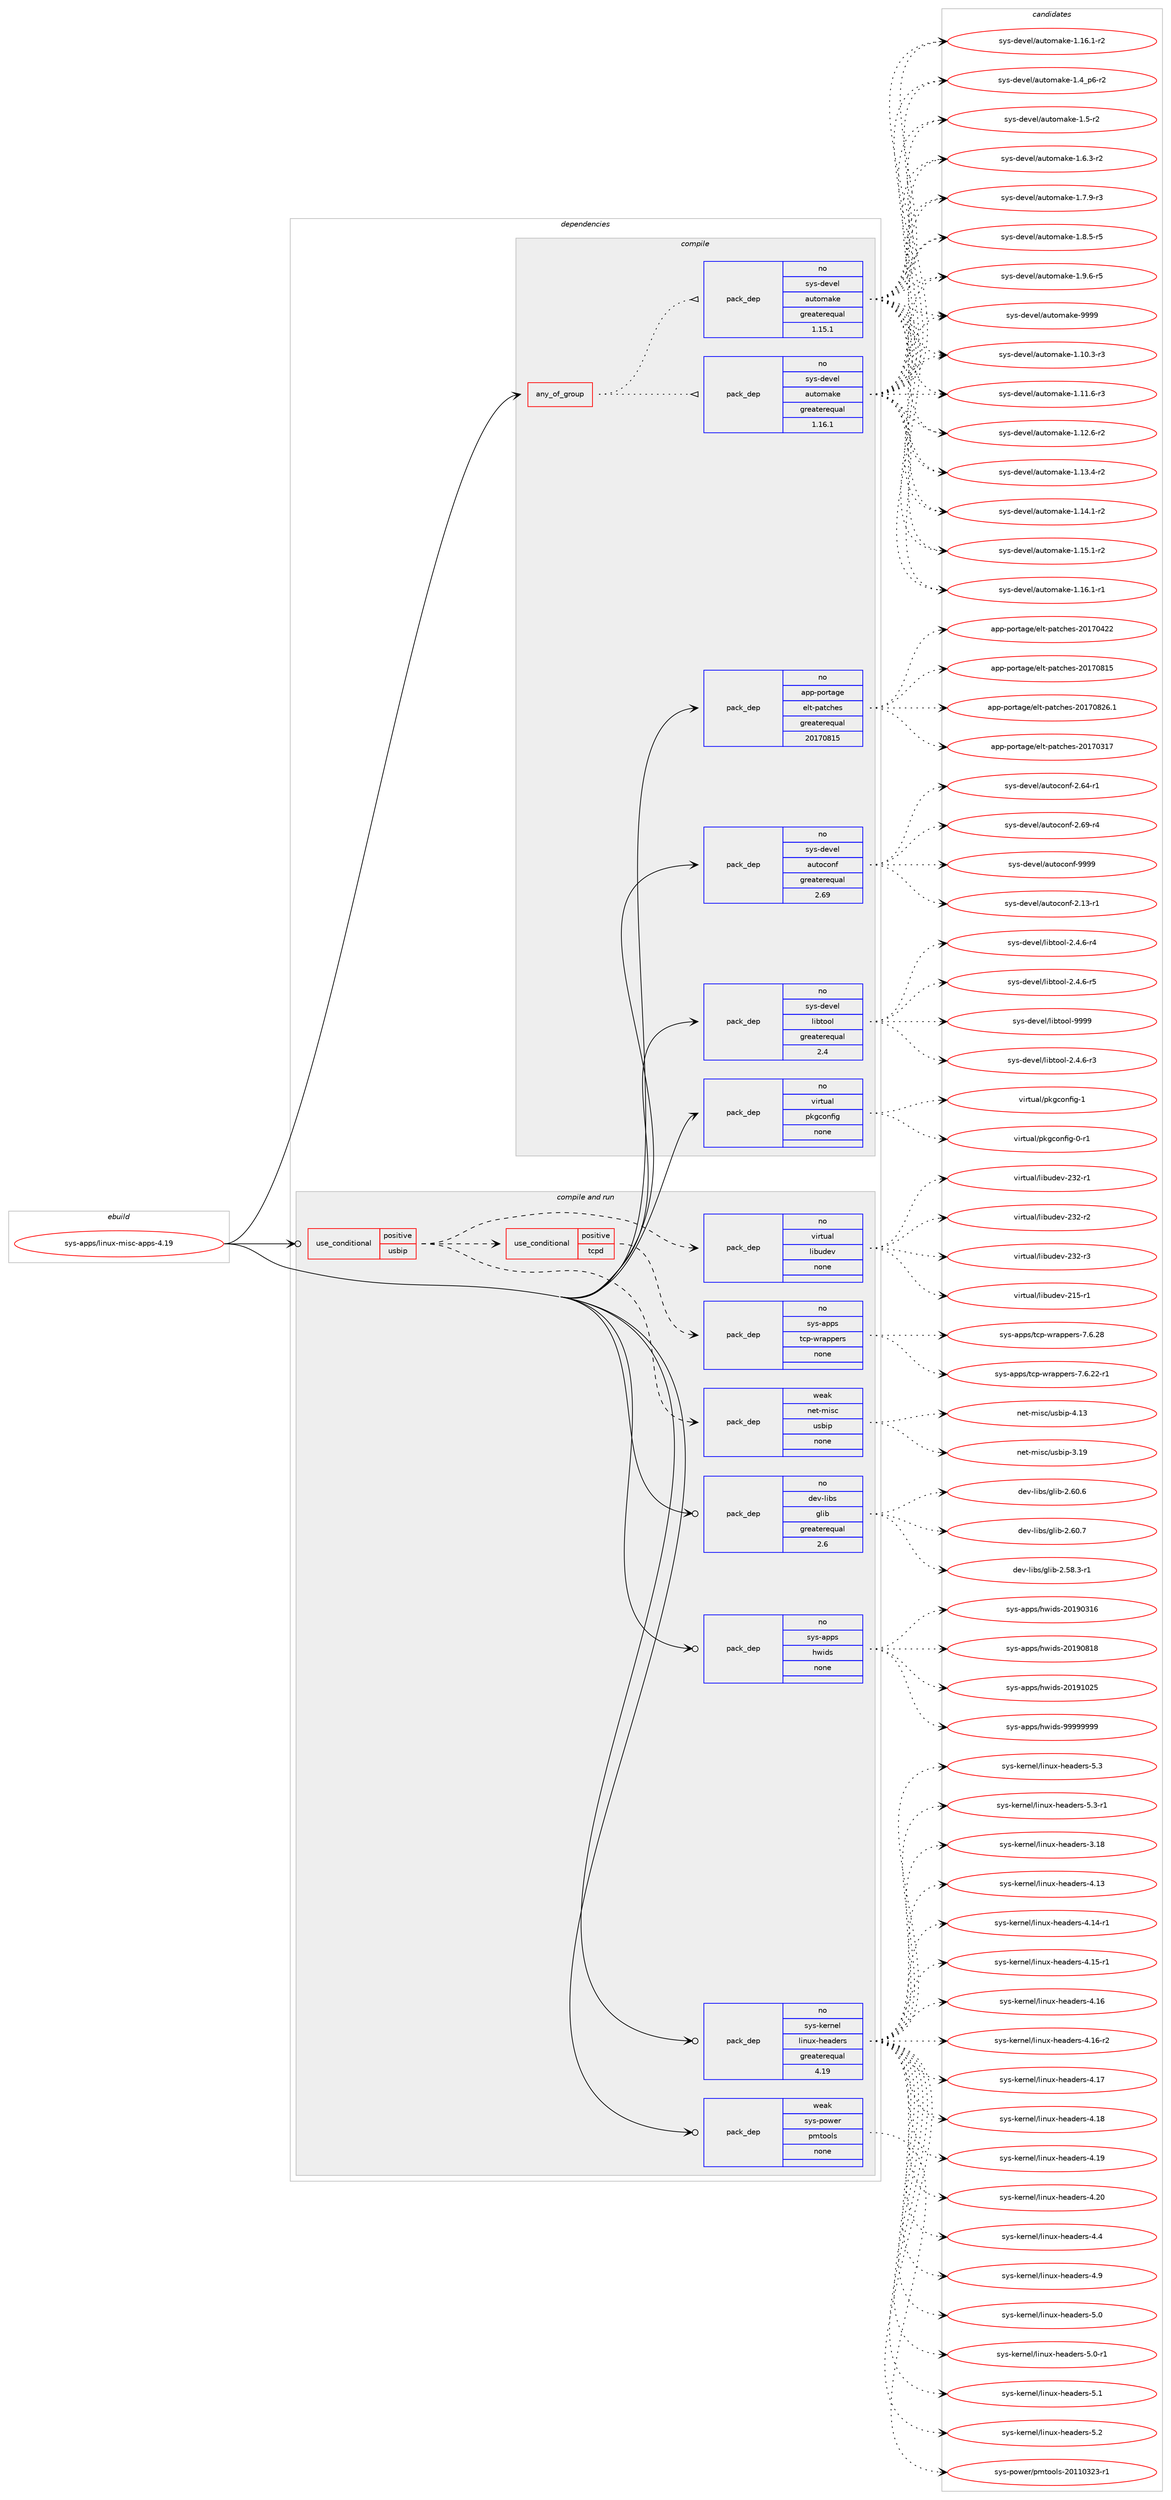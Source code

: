 digraph prolog {

# *************
# Graph options
# *************

newrank=true;
concentrate=true;
compound=true;
graph [rankdir=LR,fontname=Helvetica,fontsize=10,ranksep=1.5];#, ranksep=2.5, nodesep=0.2];
edge  [arrowhead=vee];
node  [fontname=Helvetica,fontsize=10];

# **********
# The ebuild
# **********

subgraph cluster_leftcol {
color=gray;
rank=same;
label=<<i>ebuild</i>>;
id [label="sys-apps/linux-misc-apps-4.19", color=red, width=4, href="../sys-apps/linux-misc-apps-4.19.svg"];
}

# ****************
# The dependencies
# ****************

subgraph cluster_midcol {
color=gray;
label=<<i>dependencies</i>>;
subgraph cluster_compile {
fillcolor="#eeeeee";
style=filled;
label=<<i>compile</i>>;
subgraph any14835 {
dependency876101 [label=<<TABLE BORDER="0" CELLBORDER="1" CELLSPACING="0" CELLPADDING="4"><TR><TD CELLPADDING="10">any_of_group</TD></TR></TABLE>>, shape=none, color=red];subgraph pack649740 {
dependency876102 [label=<<TABLE BORDER="0" CELLBORDER="1" CELLSPACING="0" CELLPADDING="4" WIDTH="220"><TR><TD ROWSPAN="6" CELLPADDING="30">pack_dep</TD></TR><TR><TD WIDTH="110">no</TD></TR><TR><TD>sys-devel</TD></TR><TR><TD>automake</TD></TR><TR><TD>greaterequal</TD></TR><TR><TD>1.16.1</TD></TR></TABLE>>, shape=none, color=blue];
}
dependency876101:e -> dependency876102:w [weight=20,style="dotted",arrowhead="oinv"];
subgraph pack649741 {
dependency876103 [label=<<TABLE BORDER="0" CELLBORDER="1" CELLSPACING="0" CELLPADDING="4" WIDTH="220"><TR><TD ROWSPAN="6" CELLPADDING="30">pack_dep</TD></TR><TR><TD WIDTH="110">no</TD></TR><TR><TD>sys-devel</TD></TR><TR><TD>automake</TD></TR><TR><TD>greaterequal</TD></TR><TR><TD>1.15.1</TD></TR></TABLE>>, shape=none, color=blue];
}
dependency876101:e -> dependency876103:w [weight=20,style="dotted",arrowhead="oinv"];
}
id:e -> dependency876101:w [weight=20,style="solid",arrowhead="vee"];
subgraph pack649742 {
dependency876104 [label=<<TABLE BORDER="0" CELLBORDER="1" CELLSPACING="0" CELLPADDING="4" WIDTH="220"><TR><TD ROWSPAN="6" CELLPADDING="30">pack_dep</TD></TR><TR><TD WIDTH="110">no</TD></TR><TR><TD>app-portage</TD></TR><TR><TD>elt-patches</TD></TR><TR><TD>greaterequal</TD></TR><TR><TD>20170815</TD></TR></TABLE>>, shape=none, color=blue];
}
id:e -> dependency876104:w [weight=20,style="solid",arrowhead="vee"];
subgraph pack649743 {
dependency876105 [label=<<TABLE BORDER="0" CELLBORDER="1" CELLSPACING="0" CELLPADDING="4" WIDTH="220"><TR><TD ROWSPAN="6" CELLPADDING="30">pack_dep</TD></TR><TR><TD WIDTH="110">no</TD></TR><TR><TD>sys-devel</TD></TR><TR><TD>autoconf</TD></TR><TR><TD>greaterequal</TD></TR><TR><TD>2.69</TD></TR></TABLE>>, shape=none, color=blue];
}
id:e -> dependency876105:w [weight=20,style="solid",arrowhead="vee"];
subgraph pack649744 {
dependency876106 [label=<<TABLE BORDER="0" CELLBORDER="1" CELLSPACING="0" CELLPADDING="4" WIDTH="220"><TR><TD ROWSPAN="6" CELLPADDING="30">pack_dep</TD></TR><TR><TD WIDTH="110">no</TD></TR><TR><TD>sys-devel</TD></TR><TR><TD>libtool</TD></TR><TR><TD>greaterequal</TD></TR><TR><TD>2.4</TD></TR></TABLE>>, shape=none, color=blue];
}
id:e -> dependency876106:w [weight=20,style="solid",arrowhead="vee"];
subgraph pack649745 {
dependency876107 [label=<<TABLE BORDER="0" CELLBORDER="1" CELLSPACING="0" CELLPADDING="4" WIDTH="220"><TR><TD ROWSPAN="6" CELLPADDING="30">pack_dep</TD></TR><TR><TD WIDTH="110">no</TD></TR><TR><TD>virtual</TD></TR><TR><TD>pkgconfig</TD></TR><TR><TD>none</TD></TR><TR><TD></TD></TR></TABLE>>, shape=none, color=blue];
}
id:e -> dependency876107:w [weight=20,style="solid",arrowhead="vee"];
}
subgraph cluster_compileandrun {
fillcolor="#eeeeee";
style=filled;
label=<<i>compile and run</i>>;
subgraph cond211003 {
dependency876108 [label=<<TABLE BORDER="0" CELLBORDER="1" CELLSPACING="0" CELLPADDING="4"><TR><TD ROWSPAN="3" CELLPADDING="10">use_conditional</TD></TR><TR><TD>positive</TD></TR><TR><TD>usbip</TD></TR></TABLE>>, shape=none, color=red];
subgraph pack649746 {
dependency876109 [label=<<TABLE BORDER="0" CELLBORDER="1" CELLSPACING="0" CELLPADDING="4" WIDTH="220"><TR><TD ROWSPAN="6" CELLPADDING="30">pack_dep</TD></TR><TR><TD WIDTH="110">weak</TD></TR><TR><TD>net-misc</TD></TR><TR><TD>usbip</TD></TR><TR><TD>none</TD></TR><TR><TD></TD></TR></TABLE>>, shape=none, color=blue];
}
dependency876108:e -> dependency876109:w [weight=20,style="dashed",arrowhead="vee"];
subgraph cond211004 {
dependency876110 [label=<<TABLE BORDER="0" CELLBORDER="1" CELLSPACING="0" CELLPADDING="4"><TR><TD ROWSPAN="3" CELLPADDING="10">use_conditional</TD></TR><TR><TD>positive</TD></TR><TR><TD>tcpd</TD></TR></TABLE>>, shape=none, color=red];
subgraph pack649747 {
dependency876111 [label=<<TABLE BORDER="0" CELLBORDER="1" CELLSPACING="0" CELLPADDING="4" WIDTH="220"><TR><TD ROWSPAN="6" CELLPADDING="30">pack_dep</TD></TR><TR><TD WIDTH="110">no</TD></TR><TR><TD>sys-apps</TD></TR><TR><TD>tcp-wrappers</TD></TR><TR><TD>none</TD></TR><TR><TD></TD></TR></TABLE>>, shape=none, color=blue];
}
dependency876110:e -> dependency876111:w [weight=20,style="dashed",arrowhead="vee"];
}
dependency876108:e -> dependency876110:w [weight=20,style="dashed",arrowhead="vee"];
subgraph pack649748 {
dependency876112 [label=<<TABLE BORDER="0" CELLBORDER="1" CELLSPACING="0" CELLPADDING="4" WIDTH="220"><TR><TD ROWSPAN="6" CELLPADDING="30">pack_dep</TD></TR><TR><TD WIDTH="110">no</TD></TR><TR><TD>virtual</TD></TR><TR><TD>libudev</TD></TR><TR><TD>none</TD></TR><TR><TD></TD></TR></TABLE>>, shape=none, color=blue];
}
dependency876108:e -> dependency876112:w [weight=20,style="dashed",arrowhead="vee"];
}
id:e -> dependency876108:w [weight=20,style="solid",arrowhead="odotvee"];
subgraph pack649749 {
dependency876113 [label=<<TABLE BORDER="0" CELLBORDER="1" CELLSPACING="0" CELLPADDING="4" WIDTH="220"><TR><TD ROWSPAN="6" CELLPADDING="30">pack_dep</TD></TR><TR><TD WIDTH="110">no</TD></TR><TR><TD>dev-libs</TD></TR><TR><TD>glib</TD></TR><TR><TD>greaterequal</TD></TR><TR><TD>2.6</TD></TR></TABLE>>, shape=none, color=blue];
}
id:e -> dependency876113:w [weight=20,style="solid",arrowhead="odotvee"];
subgraph pack649750 {
dependency876114 [label=<<TABLE BORDER="0" CELLBORDER="1" CELLSPACING="0" CELLPADDING="4" WIDTH="220"><TR><TD ROWSPAN="6" CELLPADDING="30">pack_dep</TD></TR><TR><TD WIDTH="110">no</TD></TR><TR><TD>sys-apps</TD></TR><TR><TD>hwids</TD></TR><TR><TD>none</TD></TR><TR><TD></TD></TR></TABLE>>, shape=none, color=blue];
}
id:e -> dependency876114:w [weight=20,style="solid",arrowhead="odotvee"];
subgraph pack649751 {
dependency876115 [label=<<TABLE BORDER="0" CELLBORDER="1" CELLSPACING="0" CELLPADDING="4" WIDTH="220"><TR><TD ROWSPAN="6" CELLPADDING="30">pack_dep</TD></TR><TR><TD WIDTH="110">no</TD></TR><TR><TD>sys-kernel</TD></TR><TR><TD>linux-headers</TD></TR><TR><TD>greaterequal</TD></TR><TR><TD>4.19</TD></TR></TABLE>>, shape=none, color=blue];
}
id:e -> dependency876115:w [weight=20,style="solid",arrowhead="odotvee"];
subgraph pack649752 {
dependency876116 [label=<<TABLE BORDER="0" CELLBORDER="1" CELLSPACING="0" CELLPADDING="4" WIDTH="220"><TR><TD ROWSPAN="6" CELLPADDING="30">pack_dep</TD></TR><TR><TD WIDTH="110">weak</TD></TR><TR><TD>sys-power</TD></TR><TR><TD>pmtools</TD></TR><TR><TD>none</TD></TR><TR><TD></TD></TR></TABLE>>, shape=none, color=blue];
}
id:e -> dependency876116:w [weight=20,style="solid",arrowhead="odotvee"];
}
subgraph cluster_run {
fillcolor="#eeeeee";
style=filled;
label=<<i>run</i>>;
}
}

# **************
# The candidates
# **************

subgraph cluster_choices {
rank=same;
color=gray;
label=<<i>candidates</i>>;

subgraph choice649740 {
color=black;
nodesep=1;
choice11512111545100101118101108479711711611110997107101454946494846514511451 [label="sys-devel/automake-1.10.3-r3", color=red, width=4,href="../sys-devel/automake-1.10.3-r3.svg"];
choice11512111545100101118101108479711711611110997107101454946494946544511451 [label="sys-devel/automake-1.11.6-r3", color=red, width=4,href="../sys-devel/automake-1.11.6-r3.svg"];
choice11512111545100101118101108479711711611110997107101454946495046544511450 [label="sys-devel/automake-1.12.6-r2", color=red, width=4,href="../sys-devel/automake-1.12.6-r2.svg"];
choice11512111545100101118101108479711711611110997107101454946495146524511450 [label="sys-devel/automake-1.13.4-r2", color=red, width=4,href="../sys-devel/automake-1.13.4-r2.svg"];
choice11512111545100101118101108479711711611110997107101454946495246494511450 [label="sys-devel/automake-1.14.1-r2", color=red, width=4,href="../sys-devel/automake-1.14.1-r2.svg"];
choice11512111545100101118101108479711711611110997107101454946495346494511450 [label="sys-devel/automake-1.15.1-r2", color=red, width=4,href="../sys-devel/automake-1.15.1-r2.svg"];
choice11512111545100101118101108479711711611110997107101454946495446494511449 [label="sys-devel/automake-1.16.1-r1", color=red, width=4,href="../sys-devel/automake-1.16.1-r1.svg"];
choice11512111545100101118101108479711711611110997107101454946495446494511450 [label="sys-devel/automake-1.16.1-r2", color=red, width=4,href="../sys-devel/automake-1.16.1-r2.svg"];
choice115121115451001011181011084797117116111109971071014549465295112544511450 [label="sys-devel/automake-1.4_p6-r2", color=red, width=4,href="../sys-devel/automake-1.4_p6-r2.svg"];
choice11512111545100101118101108479711711611110997107101454946534511450 [label="sys-devel/automake-1.5-r2", color=red, width=4,href="../sys-devel/automake-1.5-r2.svg"];
choice115121115451001011181011084797117116111109971071014549465446514511450 [label="sys-devel/automake-1.6.3-r2", color=red, width=4,href="../sys-devel/automake-1.6.3-r2.svg"];
choice115121115451001011181011084797117116111109971071014549465546574511451 [label="sys-devel/automake-1.7.9-r3", color=red, width=4,href="../sys-devel/automake-1.7.9-r3.svg"];
choice115121115451001011181011084797117116111109971071014549465646534511453 [label="sys-devel/automake-1.8.5-r5", color=red, width=4,href="../sys-devel/automake-1.8.5-r5.svg"];
choice115121115451001011181011084797117116111109971071014549465746544511453 [label="sys-devel/automake-1.9.6-r5", color=red, width=4,href="../sys-devel/automake-1.9.6-r5.svg"];
choice115121115451001011181011084797117116111109971071014557575757 [label="sys-devel/automake-9999", color=red, width=4,href="../sys-devel/automake-9999.svg"];
dependency876102:e -> choice11512111545100101118101108479711711611110997107101454946494846514511451:w [style=dotted,weight="100"];
dependency876102:e -> choice11512111545100101118101108479711711611110997107101454946494946544511451:w [style=dotted,weight="100"];
dependency876102:e -> choice11512111545100101118101108479711711611110997107101454946495046544511450:w [style=dotted,weight="100"];
dependency876102:e -> choice11512111545100101118101108479711711611110997107101454946495146524511450:w [style=dotted,weight="100"];
dependency876102:e -> choice11512111545100101118101108479711711611110997107101454946495246494511450:w [style=dotted,weight="100"];
dependency876102:e -> choice11512111545100101118101108479711711611110997107101454946495346494511450:w [style=dotted,weight="100"];
dependency876102:e -> choice11512111545100101118101108479711711611110997107101454946495446494511449:w [style=dotted,weight="100"];
dependency876102:e -> choice11512111545100101118101108479711711611110997107101454946495446494511450:w [style=dotted,weight="100"];
dependency876102:e -> choice115121115451001011181011084797117116111109971071014549465295112544511450:w [style=dotted,weight="100"];
dependency876102:e -> choice11512111545100101118101108479711711611110997107101454946534511450:w [style=dotted,weight="100"];
dependency876102:e -> choice115121115451001011181011084797117116111109971071014549465446514511450:w [style=dotted,weight="100"];
dependency876102:e -> choice115121115451001011181011084797117116111109971071014549465546574511451:w [style=dotted,weight="100"];
dependency876102:e -> choice115121115451001011181011084797117116111109971071014549465646534511453:w [style=dotted,weight="100"];
dependency876102:e -> choice115121115451001011181011084797117116111109971071014549465746544511453:w [style=dotted,weight="100"];
dependency876102:e -> choice115121115451001011181011084797117116111109971071014557575757:w [style=dotted,weight="100"];
}
subgraph choice649741 {
color=black;
nodesep=1;
choice11512111545100101118101108479711711611110997107101454946494846514511451 [label="sys-devel/automake-1.10.3-r3", color=red, width=4,href="../sys-devel/automake-1.10.3-r3.svg"];
choice11512111545100101118101108479711711611110997107101454946494946544511451 [label="sys-devel/automake-1.11.6-r3", color=red, width=4,href="../sys-devel/automake-1.11.6-r3.svg"];
choice11512111545100101118101108479711711611110997107101454946495046544511450 [label="sys-devel/automake-1.12.6-r2", color=red, width=4,href="../sys-devel/automake-1.12.6-r2.svg"];
choice11512111545100101118101108479711711611110997107101454946495146524511450 [label="sys-devel/automake-1.13.4-r2", color=red, width=4,href="../sys-devel/automake-1.13.4-r2.svg"];
choice11512111545100101118101108479711711611110997107101454946495246494511450 [label="sys-devel/automake-1.14.1-r2", color=red, width=4,href="../sys-devel/automake-1.14.1-r2.svg"];
choice11512111545100101118101108479711711611110997107101454946495346494511450 [label="sys-devel/automake-1.15.1-r2", color=red, width=4,href="../sys-devel/automake-1.15.1-r2.svg"];
choice11512111545100101118101108479711711611110997107101454946495446494511449 [label="sys-devel/automake-1.16.1-r1", color=red, width=4,href="../sys-devel/automake-1.16.1-r1.svg"];
choice11512111545100101118101108479711711611110997107101454946495446494511450 [label="sys-devel/automake-1.16.1-r2", color=red, width=4,href="../sys-devel/automake-1.16.1-r2.svg"];
choice115121115451001011181011084797117116111109971071014549465295112544511450 [label="sys-devel/automake-1.4_p6-r2", color=red, width=4,href="../sys-devel/automake-1.4_p6-r2.svg"];
choice11512111545100101118101108479711711611110997107101454946534511450 [label="sys-devel/automake-1.5-r2", color=red, width=4,href="../sys-devel/automake-1.5-r2.svg"];
choice115121115451001011181011084797117116111109971071014549465446514511450 [label="sys-devel/automake-1.6.3-r2", color=red, width=4,href="../sys-devel/automake-1.6.3-r2.svg"];
choice115121115451001011181011084797117116111109971071014549465546574511451 [label="sys-devel/automake-1.7.9-r3", color=red, width=4,href="../sys-devel/automake-1.7.9-r3.svg"];
choice115121115451001011181011084797117116111109971071014549465646534511453 [label="sys-devel/automake-1.8.5-r5", color=red, width=4,href="../sys-devel/automake-1.8.5-r5.svg"];
choice115121115451001011181011084797117116111109971071014549465746544511453 [label="sys-devel/automake-1.9.6-r5", color=red, width=4,href="../sys-devel/automake-1.9.6-r5.svg"];
choice115121115451001011181011084797117116111109971071014557575757 [label="sys-devel/automake-9999", color=red, width=4,href="../sys-devel/automake-9999.svg"];
dependency876103:e -> choice11512111545100101118101108479711711611110997107101454946494846514511451:w [style=dotted,weight="100"];
dependency876103:e -> choice11512111545100101118101108479711711611110997107101454946494946544511451:w [style=dotted,weight="100"];
dependency876103:e -> choice11512111545100101118101108479711711611110997107101454946495046544511450:w [style=dotted,weight="100"];
dependency876103:e -> choice11512111545100101118101108479711711611110997107101454946495146524511450:w [style=dotted,weight="100"];
dependency876103:e -> choice11512111545100101118101108479711711611110997107101454946495246494511450:w [style=dotted,weight="100"];
dependency876103:e -> choice11512111545100101118101108479711711611110997107101454946495346494511450:w [style=dotted,weight="100"];
dependency876103:e -> choice11512111545100101118101108479711711611110997107101454946495446494511449:w [style=dotted,weight="100"];
dependency876103:e -> choice11512111545100101118101108479711711611110997107101454946495446494511450:w [style=dotted,weight="100"];
dependency876103:e -> choice115121115451001011181011084797117116111109971071014549465295112544511450:w [style=dotted,weight="100"];
dependency876103:e -> choice11512111545100101118101108479711711611110997107101454946534511450:w [style=dotted,weight="100"];
dependency876103:e -> choice115121115451001011181011084797117116111109971071014549465446514511450:w [style=dotted,weight="100"];
dependency876103:e -> choice115121115451001011181011084797117116111109971071014549465546574511451:w [style=dotted,weight="100"];
dependency876103:e -> choice115121115451001011181011084797117116111109971071014549465646534511453:w [style=dotted,weight="100"];
dependency876103:e -> choice115121115451001011181011084797117116111109971071014549465746544511453:w [style=dotted,weight="100"];
dependency876103:e -> choice115121115451001011181011084797117116111109971071014557575757:w [style=dotted,weight="100"];
}
subgraph choice649742 {
color=black;
nodesep=1;
choice97112112451121111141169710310147101108116451129711699104101115455048495548514955 [label="app-portage/elt-patches-20170317", color=red, width=4,href="../app-portage/elt-patches-20170317.svg"];
choice97112112451121111141169710310147101108116451129711699104101115455048495548525050 [label="app-portage/elt-patches-20170422", color=red, width=4,href="../app-portage/elt-patches-20170422.svg"];
choice97112112451121111141169710310147101108116451129711699104101115455048495548564953 [label="app-portage/elt-patches-20170815", color=red, width=4,href="../app-portage/elt-patches-20170815.svg"];
choice971121124511211111411697103101471011081164511297116991041011154550484955485650544649 [label="app-portage/elt-patches-20170826.1", color=red, width=4,href="../app-portage/elt-patches-20170826.1.svg"];
dependency876104:e -> choice97112112451121111141169710310147101108116451129711699104101115455048495548514955:w [style=dotted,weight="100"];
dependency876104:e -> choice97112112451121111141169710310147101108116451129711699104101115455048495548525050:w [style=dotted,weight="100"];
dependency876104:e -> choice97112112451121111141169710310147101108116451129711699104101115455048495548564953:w [style=dotted,weight="100"];
dependency876104:e -> choice971121124511211111411697103101471011081164511297116991041011154550484955485650544649:w [style=dotted,weight="100"];
}
subgraph choice649743 {
color=black;
nodesep=1;
choice1151211154510010111810110847971171161119911111010245504649514511449 [label="sys-devel/autoconf-2.13-r1", color=red, width=4,href="../sys-devel/autoconf-2.13-r1.svg"];
choice1151211154510010111810110847971171161119911111010245504654524511449 [label="sys-devel/autoconf-2.64-r1", color=red, width=4,href="../sys-devel/autoconf-2.64-r1.svg"];
choice1151211154510010111810110847971171161119911111010245504654574511452 [label="sys-devel/autoconf-2.69-r4", color=red, width=4,href="../sys-devel/autoconf-2.69-r4.svg"];
choice115121115451001011181011084797117116111991111101024557575757 [label="sys-devel/autoconf-9999", color=red, width=4,href="../sys-devel/autoconf-9999.svg"];
dependency876105:e -> choice1151211154510010111810110847971171161119911111010245504649514511449:w [style=dotted,weight="100"];
dependency876105:e -> choice1151211154510010111810110847971171161119911111010245504654524511449:w [style=dotted,weight="100"];
dependency876105:e -> choice1151211154510010111810110847971171161119911111010245504654574511452:w [style=dotted,weight="100"];
dependency876105:e -> choice115121115451001011181011084797117116111991111101024557575757:w [style=dotted,weight="100"];
}
subgraph choice649744 {
color=black;
nodesep=1;
choice1151211154510010111810110847108105981161111111084550465246544511451 [label="sys-devel/libtool-2.4.6-r3", color=red, width=4,href="../sys-devel/libtool-2.4.6-r3.svg"];
choice1151211154510010111810110847108105981161111111084550465246544511452 [label="sys-devel/libtool-2.4.6-r4", color=red, width=4,href="../sys-devel/libtool-2.4.6-r4.svg"];
choice1151211154510010111810110847108105981161111111084550465246544511453 [label="sys-devel/libtool-2.4.6-r5", color=red, width=4,href="../sys-devel/libtool-2.4.6-r5.svg"];
choice1151211154510010111810110847108105981161111111084557575757 [label="sys-devel/libtool-9999", color=red, width=4,href="../sys-devel/libtool-9999.svg"];
dependency876106:e -> choice1151211154510010111810110847108105981161111111084550465246544511451:w [style=dotted,weight="100"];
dependency876106:e -> choice1151211154510010111810110847108105981161111111084550465246544511452:w [style=dotted,weight="100"];
dependency876106:e -> choice1151211154510010111810110847108105981161111111084550465246544511453:w [style=dotted,weight="100"];
dependency876106:e -> choice1151211154510010111810110847108105981161111111084557575757:w [style=dotted,weight="100"];
}
subgraph choice649745 {
color=black;
nodesep=1;
choice11810511411611797108471121071039911111010210510345484511449 [label="virtual/pkgconfig-0-r1", color=red, width=4,href="../virtual/pkgconfig-0-r1.svg"];
choice1181051141161179710847112107103991111101021051034549 [label="virtual/pkgconfig-1", color=red, width=4,href="../virtual/pkgconfig-1.svg"];
dependency876107:e -> choice11810511411611797108471121071039911111010210510345484511449:w [style=dotted,weight="100"];
dependency876107:e -> choice1181051141161179710847112107103991111101021051034549:w [style=dotted,weight="100"];
}
subgraph choice649746 {
color=black;
nodesep=1;
choice110101116451091051159947117115981051124551464957 [label="net-misc/usbip-3.19", color=red, width=4,href="../net-misc/usbip-3.19.svg"];
choice110101116451091051159947117115981051124552464951 [label="net-misc/usbip-4.13", color=red, width=4,href="../net-misc/usbip-4.13.svg"];
dependency876109:e -> choice110101116451091051159947117115981051124551464957:w [style=dotted,weight="100"];
dependency876109:e -> choice110101116451091051159947117115981051124552464951:w [style=dotted,weight="100"];
}
subgraph choice649747 {
color=black;
nodesep=1;
choice115121115459711211211547116991124511911497112112101114115455546544650504511449 [label="sys-apps/tcp-wrappers-7.6.22-r1", color=red, width=4,href="../sys-apps/tcp-wrappers-7.6.22-r1.svg"];
choice11512111545971121121154711699112451191149711211210111411545554654465056 [label="sys-apps/tcp-wrappers-7.6.28", color=red, width=4,href="../sys-apps/tcp-wrappers-7.6.28.svg"];
dependency876111:e -> choice115121115459711211211547116991124511911497112112101114115455546544650504511449:w [style=dotted,weight="100"];
dependency876111:e -> choice11512111545971121121154711699112451191149711211210111411545554654465056:w [style=dotted,weight="100"];
}
subgraph choice649748 {
color=black;
nodesep=1;
choice118105114116117971084710810598117100101118455049534511449 [label="virtual/libudev-215-r1", color=red, width=4,href="../virtual/libudev-215-r1.svg"];
choice118105114116117971084710810598117100101118455051504511449 [label="virtual/libudev-232-r1", color=red, width=4,href="../virtual/libudev-232-r1.svg"];
choice118105114116117971084710810598117100101118455051504511450 [label="virtual/libudev-232-r2", color=red, width=4,href="../virtual/libudev-232-r2.svg"];
choice118105114116117971084710810598117100101118455051504511451 [label="virtual/libudev-232-r3", color=red, width=4,href="../virtual/libudev-232-r3.svg"];
dependency876112:e -> choice118105114116117971084710810598117100101118455049534511449:w [style=dotted,weight="100"];
dependency876112:e -> choice118105114116117971084710810598117100101118455051504511449:w [style=dotted,weight="100"];
dependency876112:e -> choice118105114116117971084710810598117100101118455051504511450:w [style=dotted,weight="100"];
dependency876112:e -> choice118105114116117971084710810598117100101118455051504511451:w [style=dotted,weight="100"];
}
subgraph choice649749 {
color=black;
nodesep=1;
choice10010111845108105981154710310810598455046535646514511449 [label="dev-libs/glib-2.58.3-r1", color=red, width=4,href="../dev-libs/glib-2.58.3-r1.svg"];
choice1001011184510810598115471031081059845504654484654 [label="dev-libs/glib-2.60.6", color=red, width=4,href="../dev-libs/glib-2.60.6.svg"];
choice1001011184510810598115471031081059845504654484655 [label="dev-libs/glib-2.60.7", color=red, width=4,href="../dev-libs/glib-2.60.7.svg"];
dependency876113:e -> choice10010111845108105981154710310810598455046535646514511449:w [style=dotted,weight="100"];
dependency876113:e -> choice1001011184510810598115471031081059845504654484654:w [style=dotted,weight="100"];
dependency876113:e -> choice1001011184510810598115471031081059845504654484655:w [style=dotted,weight="100"];
}
subgraph choice649750 {
color=black;
nodesep=1;
choice115121115459711211211547104119105100115455048495748514954 [label="sys-apps/hwids-20190316", color=red, width=4,href="../sys-apps/hwids-20190316.svg"];
choice115121115459711211211547104119105100115455048495748564956 [label="sys-apps/hwids-20190818", color=red, width=4,href="../sys-apps/hwids-20190818.svg"];
choice115121115459711211211547104119105100115455048495749485053 [label="sys-apps/hwids-20191025", color=red, width=4,href="../sys-apps/hwids-20191025.svg"];
choice115121115459711211211547104119105100115455757575757575757 [label="sys-apps/hwids-99999999", color=red, width=4,href="../sys-apps/hwids-99999999.svg"];
dependency876114:e -> choice115121115459711211211547104119105100115455048495748514954:w [style=dotted,weight="100"];
dependency876114:e -> choice115121115459711211211547104119105100115455048495748564956:w [style=dotted,weight="100"];
dependency876114:e -> choice115121115459711211211547104119105100115455048495749485053:w [style=dotted,weight="100"];
dependency876114:e -> choice115121115459711211211547104119105100115455757575757575757:w [style=dotted,weight="100"];
}
subgraph choice649751 {
color=black;
nodesep=1;
choice115121115451071011141101011084710810511011712045104101971001011141154551464956 [label="sys-kernel/linux-headers-3.18", color=red, width=4,href="../sys-kernel/linux-headers-3.18.svg"];
choice115121115451071011141101011084710810511011712045104101971001011141154552464951 [label="sys-kernel/linux-headers-4.13", color=red, width=4,href="../sys-kernel/linux-headers-4.13.svg"];
choice1151211154510710111411010110847108105110117120451041019710010111411545524649524511449 [label="sys-kernel/linux-headers-4.14-r1", color=red, width=4,href="../sys-kernel/linux-headers-4.14-r1.svg"];
choice1151211154510710111411010110847108105110117120451041019710010111411545524649534511449 [label="sys-kernel/linux-headers-4.15-r1", color=red, width=4,href="../sys-kernel/linux-headers-4.15-r1.svg"];
choice115121115451071011141101011084710810511011712045104101971001011141154552464954 [label="sys-kernel/linux-headers-4.16", color=red, width=4,href="../sys-kernel/linux-headers-4.16.svg"];
choice1151211154510710111411010110847108105110117120451041019710010111411545524649544511450 [label="sys-kernel/linux-headers-4.16-r2", color=red, width=4,href="../sys-kernel/linux-headers-4.16-r2.svg"];
choice115121115451071011141101011084710810511011712045104101971001011141154552464955 [label="sys-kernel/linux-headers-4.17", color=red, width=4,href="../sys-kernel/linux-headers-4.17.svg"];
choice115121115451071011141101011084710810511011712045104101971001011141154552464956 [label="sys-kernel/linux-headers-4.18", color=red, width=4,href="../sys-kernel/linux-headers-4.18.svg"];
choice115121115451071011141101011084710810511011712045104101971001011141154552464957 [label="sys-kernel/linux-headers-4.19", color=red, width=4,href="../sys-kernel/linux-headers-4.19.svg"];
choice115121115451071011141101011084710810511011712045104101971001011141154552465048 [label="sys-kernel/linux-headers-4.20", color=red, width=4,href="../sys-kernel/linux-headers-4.20.svg"];
choice1151211154510710111411010110847108105110117120451041019710010111411545524652 [label="sys-kernel/linux-headers-4.4", color=red, width=4,href="../sys-kernel/linux-headers-4.4.svg"];
choice1151211154510710111411010110847108105110117120451041019710010111411545524657 [label="sys-kernel/linux-headers-4.9", color=red, width=4,href="../sys-kernel/linux-headers-4.9.svg"];
choice1151211154510710111411010110847108105110117120451041019710010111411545534648 [label="sys-kernel/linux-headers-5.0", color=red, width=4,href="../sys-kernel/linux-headers-5.0.svg"];
choice11512111545107101114110101108471081051101171204510410197100101114115455346484511449 [label="sys-kernel/linux-headers-5.0-r1", color=red, width=4,href="../sys-kernel/linux-headers-5.0-r1.svg"];
choice1151211154510710111411010110847108105110117120451041019710010111411545534649 [label="sys-kernel/linux-headers-5.1", color=red, width=4,href="../sys-kernel/linux-headers-5.1.svg"];
choice1151211154510710111411010110847108105110117120451041019710010111411545534650 [label="sys-kernel/linux-headers-5.2", color=red, width=4,href="../sys-kernel/linux-headers-5.2.svg"];
choice1151211154510710111411010110847108105110117120451041019710010111411545534651 [label="sys-kernel/linux-headers-5.3", color=red, width=4,href="../sys-kernel/linux-headers-5.3.svg"];
choice11512111545107101114110101108471081051101171204510410197100101114115455346514511449 [label="sys-kernel/linux-headers-5.3-r1", color=red, width=4,href="../sys-kernel/linux-headers-5.3-r1.svg"];
dependency876115:e -> choice115121115451071011141101011084710810511011712045104101971001011141154551464956:w [style=dotted,weight="100"];
dependency876115:e -> choice115121115451071011141101011084710810511011712045104101971001011141154552464951:w [style=dotted,weight="100"];
dependency876115:e -> choice1151211154510710111411010110847108105110117120451041019710010111411545524649524511449:w [style=dotted,weight="100"];
dependency876115:e -> choice1151211154510710111411010110847108105110117120451041019710010111411545524649534511449:w [style=dotted,weight="100"];
dependency876115:e -> choice115121115451071011141101011084710810511011712045104101971001011141154552464954:w [style=dotted,weight="100"];
dependency876115:e -> choice1151211154510710111411010110847108105110117120451041019710010111411545524649544511450:w [style=dotted,weight="100"];
dependency876115:e -> choice115121115451071011141101011084710810511011712045104101971001011141154552464955:w [style=dotted,weight="100"];
dependency876115:e -> choice115121115451071011141101011084710810511011712045104101971001011141154552464956:w [style=dotted,weight="100"];
dependency876115:e -> choice115121115451071011141101011084710810511011712045104101971001011141154552464957:w [style=dotted,weight="100"];
dependency876115:e -> choice115121115451071011141101011084710810511011712045104101971001011141154552465048:w [style=dotted,weight="100"];
dependency876115:e -> choice1151211154510710111411010110847108105110117120451041019710010111411545524652:w [style=dotted,weight="100"];
dependency876115:e -> choice1151211154510710111411010110847108105110117120451041019710010111411545524657:w [style=dotted,weight="100"];
dependency876115:e -> choice1151211154510710111411010110847108105110117120451041019710010111411545534648:w [style=dotted,weight="100"];
dependency876115:e -> choice11512111545107101114110101108471081051101171204510410197100101114115455346484511449:w [style=dotted,weight="100"];
dependency876115:e -> choice1151211154510710111411010110847108105110117120451041019710010111411545534649:w [style=dotted,weight="100"];
dependency876115:e -> choice1151211154510710111411010110847108105110117120451041019710010111411545534650:w [style=dotted,weight="100"];
dependency876115:e -> choice1151211154510710111411010110847108105110117120451041019710010111411545534651:w [style=dotted,weight="100"];
dependency876115:e -> choice11512111545107101114110101108471081051101171204510410197100101114115455346514511449:w [style=dotted,weight="100"];
}
subgraph choice649752 {
color=black;
nodesep=1;
choice11512111545112111119101114471121091161111111081154550484949485150514511449 [label="sys-power/pmtools-20110323-r1", color=red, width=4,href="../sys-power/pmtools-20110323-r1.svg"];
dependency876116:e -> choice11512111545112111119101114471121091161111111081154550484949485150514511449:w [style=dotted,weight="100"];
}
}

}
